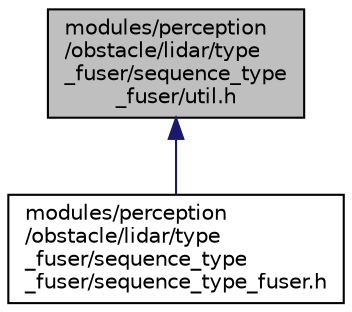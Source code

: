 digraph "modules/perception/obstacle/lidar/type_fuser/sequence_type_fuser/util.h"
{
  edge [fontname="Helvetica",fontsize="10",labelfontname="Helvetica",labelfontsize="10"];
  node [fontname="Helvetica",fontsize="10",shape=record];
  Node1 [label="modules/perception\l/obstacle/lidar/type\l_fuser/sequence_type\l_fuser/util.h",height=0.2,width=0.4,color="black", fillcolor="grey75", style="filled" fontcolor="black"];
  Node1 -> Node2 [dir="back",color="midnightblue",fontsize="10",style="solid",fontname="Helvetica"];
  Node2 [label="modules/perception\l/obstacle/lidar/type\l_fuser/sequence_type\l_fuser/sequence_type_fuser.h",height=0.2,width=0.4,color="black", fillcolor="white", style="filled",URL="$sequence__type__fuser_8h.html"];
}
